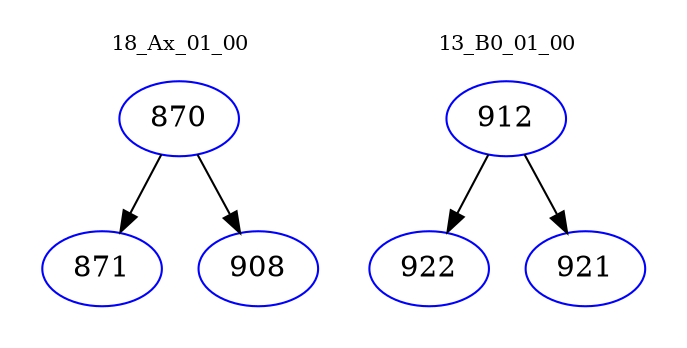 digraph{
subgraph cluster_0 {
color = white
label = "18_Ax_01_00";
fontsize=10;
T0_870 [label="870", color="blue"]
T0_870 -> T0_871 [color="black"]
T0_871 [label="871", color="blue"]
T0_870 -> T0_908 [color="black"]
T0_908 [label="908", color="blue"]
}
subgraph cluster_1 {
color = white
label = "13_B0_01_00";
fontsize=10;
T1_912 [label="912", color="blue"]
T1_912 -> T1_922 [color="black"]
T1_922 [label="922", color="blue"]
T1_912 -> T1_921 [color="black"]
T1_921 [label="921", color="blue"]
}
}
